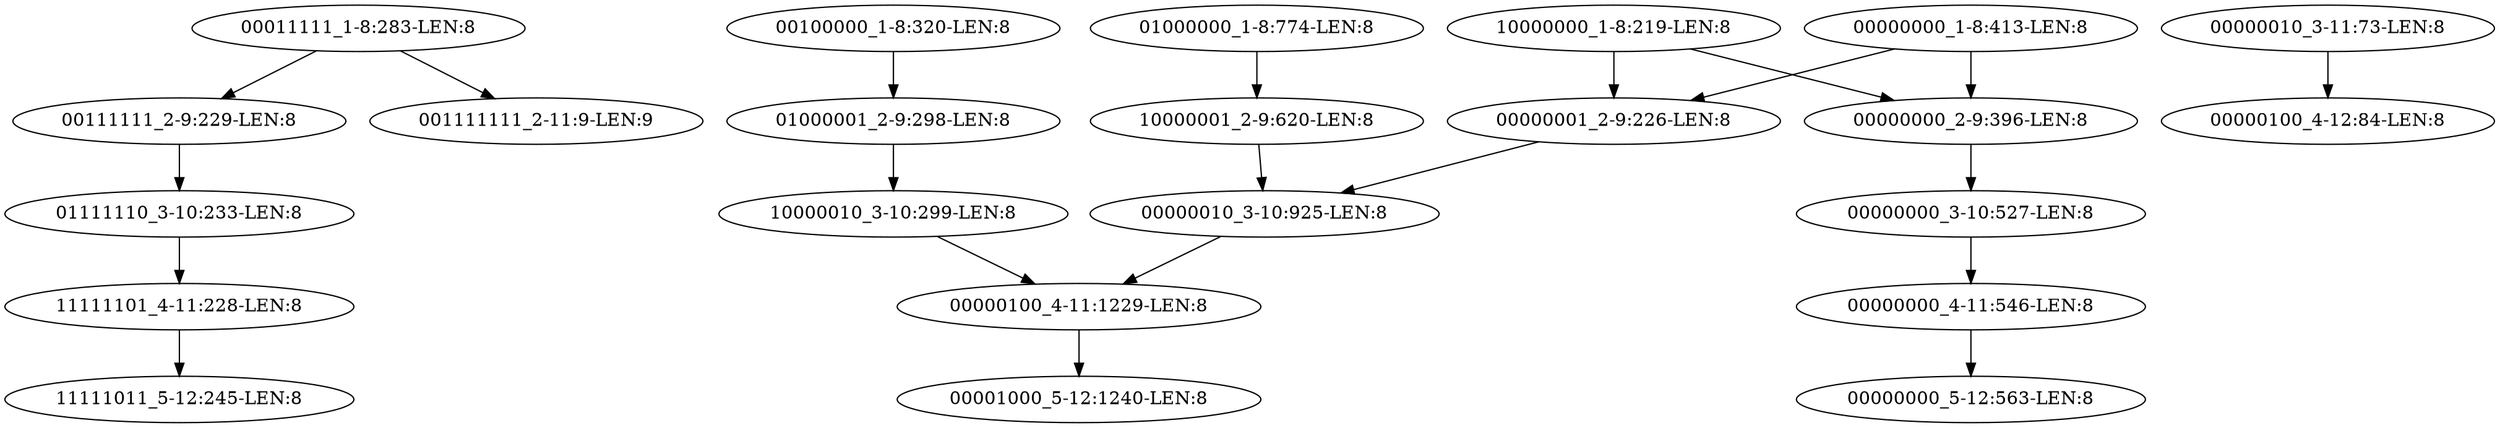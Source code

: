 digraph G {
    "00111111_2-9:229-LEN:8" -> "01111110_3-10:233-LEN:8";
    "01111110_3-10:233-LEN:8" -> "11111101_4-11:228-LEN:8";
    "00100000_1-8:320-LEN:8" -> "01000001_2-9:298-LEN:8";
    "10000000_1-8:219-LEN:8" -> "00000000_2-9:396-LEN:8";
    "10000000_1-8:219-LEN:8" -> "00000001_2-9:226-LEN:8";
    "00000000_2-9:396-LEN:8" -> "00000000_3-10:527-LEN:8";
    "01000000_1-8:774-LEN:8" -> "10000001_2-9:620-LEN:8";
    "00000000_4-11:546-LEN:8" -> "00000000_5-12:563-LEN:8";
    "00000100_4-11:1229-LEN:8" -> "00001000_5-12:1240-LEN:8";
    "00000010_3-10:925-LEN:8" -> "00000100_4-11:1229-LEN:8";
    "10000010_3-10:299-LEN:8" -> "00000100_4-11:1229-LEN:8";
    "01000001_2-9:298-LEN:8" -> "10000010_3-10:299-LEN:8";
    "00000010_3-11:73-LEN:8" -> "00000100_4-12:84-LEN:8";
    "00011111_1-8:283-LEN:8" -> "00111111_2-9:229-LEN:8";
    "00011111_1-8:283-LEN:8" -> "001111111_2-11:9-LEN:9";
    "10000001_2-9:620-LEN:8" -> "00000010_3-10:925-LEN:8";
    "00000000_1-8:413-LEN:8" -> "00000000_2-9:396-LEN:8";
    "00000000_1-8:413-LEN:8" -> "00000001_2-9:226-LEN:8";
    "00000001_2-9:226-LEN:8" -> "00000010_3-10:925-LEN:8";
    "00000000_3-10:527-LEN:8" -> "00000000_4-11:546-LEN:8";
    "11111101_4-11:228-LEN:8" -> "11111011_5-12:245-LEN:8";
}
